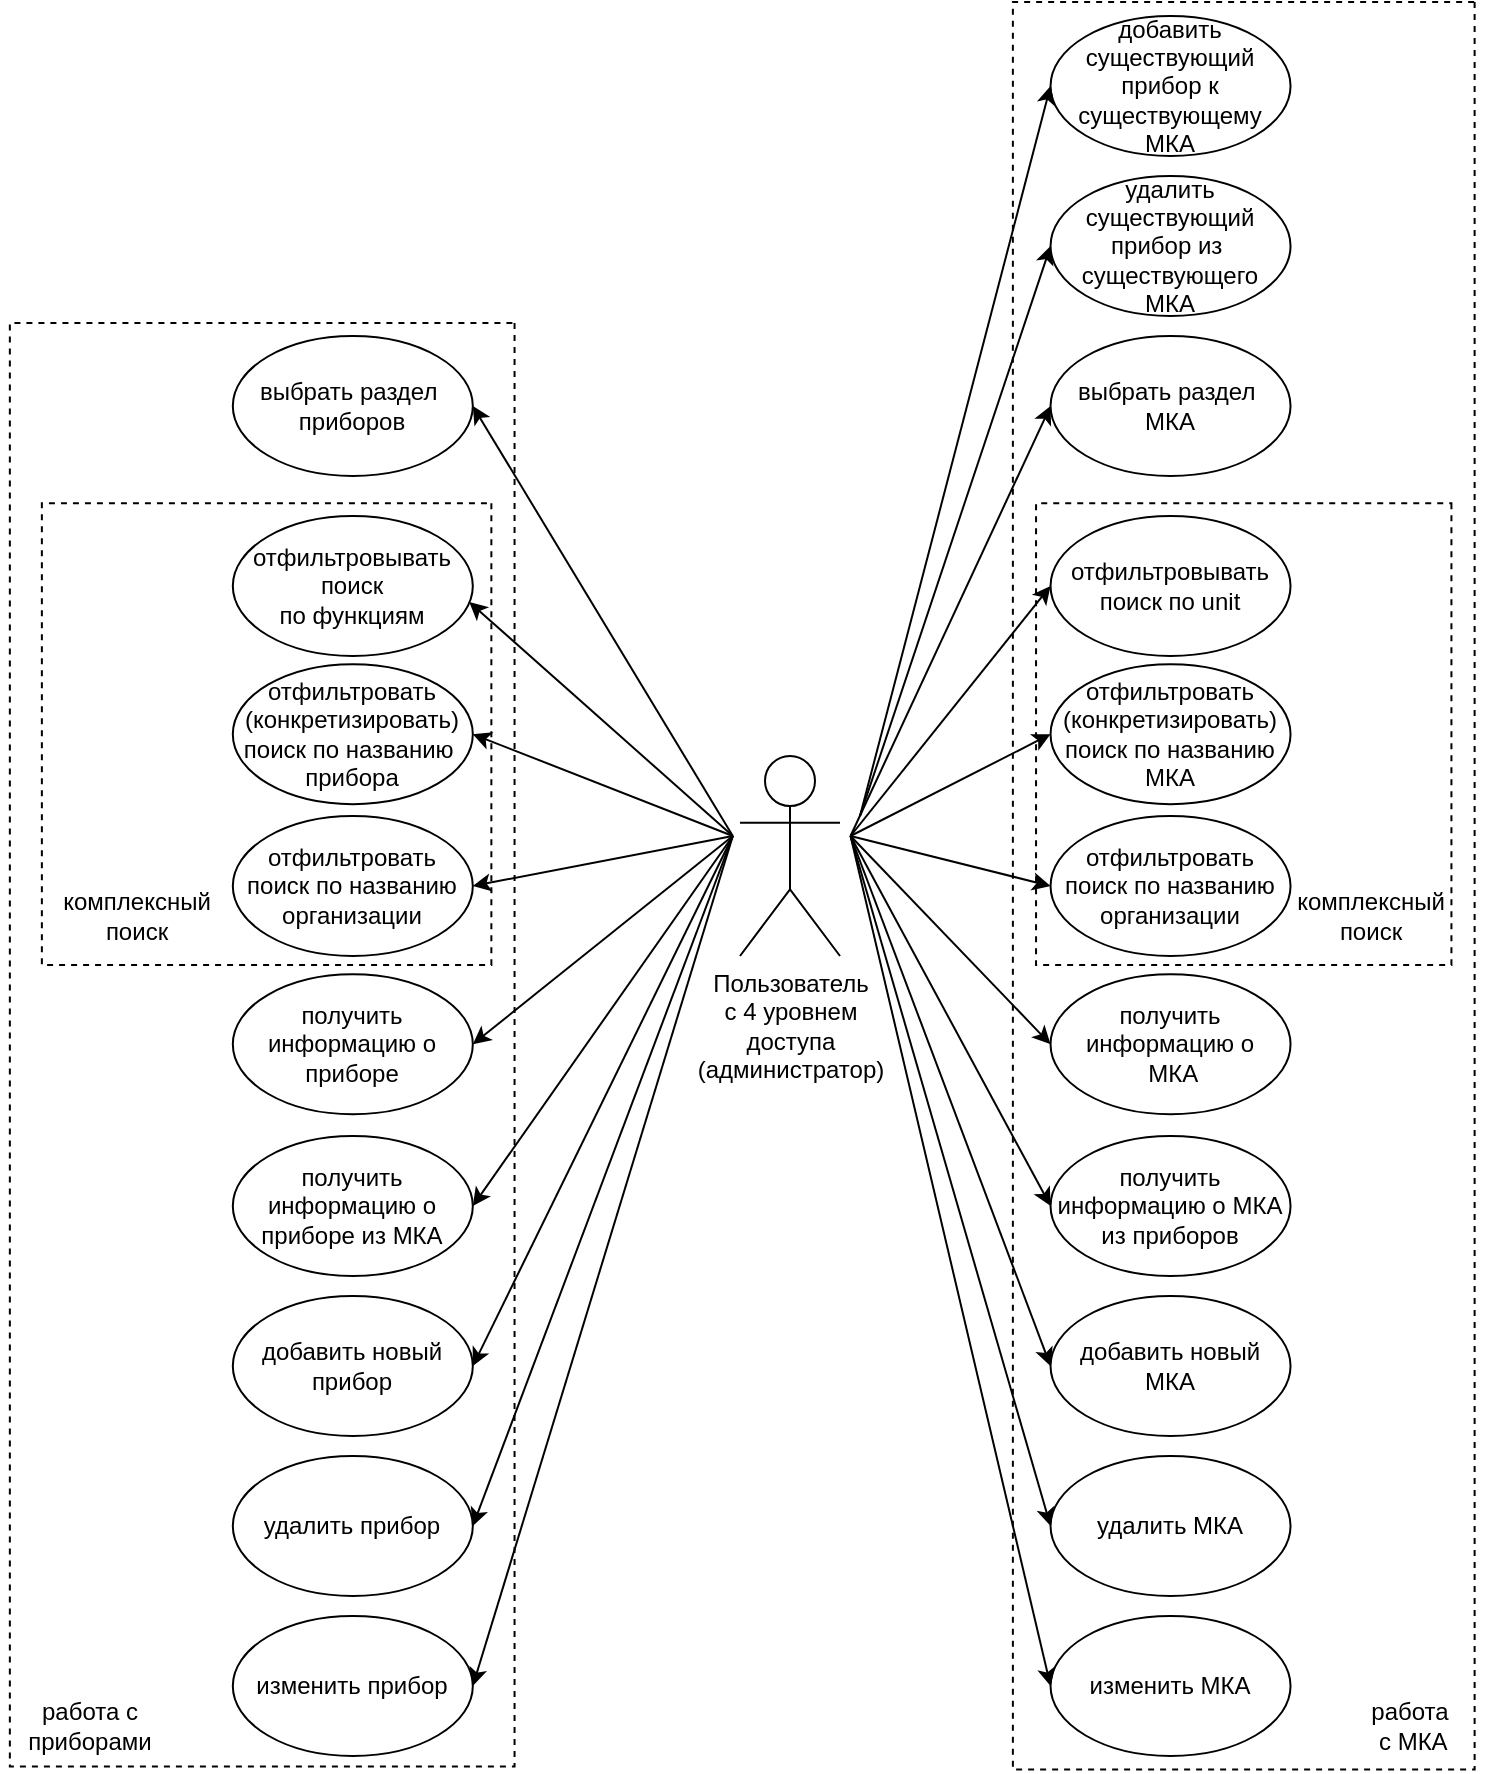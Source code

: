 <mxfile version="21.1.1" type="device">
  <diagram id="pygfT3u5NUwtUzpT6nLH" name="Страница 1">
    <mxGraphModel dx="1389" dy="686" grid="1" gridSize="10" guides="1" tooltips="1" connect="1" arrows="1" fold="1" page="1" pageScale="1" pageWidth="827" pageHeight="1169" math="0" shadow="0">
      <root>
        <mxCell id="0" />
        <mxCell id="1" parent="0" />
        <mxCell id="zXfdzL2uzl73-poieG-W-13" value="" style="rounded=0;whiteSpace=wrap;html=1;rotation=90;fillColor=none;dashed=1;" vertex="1" parent="1">
          <mxGeometry x="-189.74" y="648.22" width="721.68" height="252.35" as="geometry" />
        </mxCell>
        <mxCell id="7awePbtiz8HvHDE2oNdT-27" value="" style="rounded=0;whiteSpace=wrap;html=1;rotation=90;fillColor=none;dashed=1;" parent="1" vertex="1">
          <mxGeometry x="220" y="579.45" width="883.75" height="230.87" as="geometry" />
        </mxCell>
        <mxCell id="7awePbtiz8HvHDE2oNdT-33" value="" style="rounded=0;whiteSpace=wrap;html=1;rotation=90;fillColor=none;dashed=1;" parent="1" vertex="1">
          <mxGeometry x="546.44" y="515.24" width="230.86" height="207.69" as="geometry" />
        </mxCell>
        <mxCell id="7awePbtiz8HvHDE2oNdT-13" value="&lt;font style=&quot;vertical-align: inherit;&quot;&gt;&lt;font style=&quot;vertical-align: inherit;&quot;&gt;Пользователь &lt;/font&gt;&lt;/font&gt;&lt;br&gt;&lt;font style=&quot;vertical-align: inherit;&quot;&gt;&lt;font style=&quot;vertical-align: inherit;&quot;&gt;с 4 уровнем &lt;br&gt;доступа&lt;br&gt;(администратор)&lt;br&gt;&lt;/font&gt;&lt;/font&gt;" style="shape=umlActor;verticalLabelPosition=bottom;verticalAlign=top;html=1;outlineConnect=0;" parent="1" vertex="1">
          <mxGeometry x="410" y="630" width="50" height="100" as="geometry" />
        </mxCell>
        <mxCell id="7awePbtiz8HvHDE2oNdT-14" value="&lt;font style=&quot;vertical-align: inherit;&quot;&gt;&lt;font style=&quot;vertical-align: inherit;&quot;&gt;&lt;font style=&quot;vertical-align: inherit;&quot;&gt;&lt;font style=&quot;vertical-align: inherit;&quot;&gt;отфильтровывать поиск по unit&lt;/font&gt;&lt;/font&gt;&lt;/font&gt;&lt;/font&gt;" style="ellipse;whiteSpace=wrap;html=1;" parent="1" vertex="1">
          <mxGeometry x="565.27" y="510" width="120" height="70" as="geometry" />
        </mxCell>
        <mxCell id="7awePbtiz8HvHDE2oNdT-15" value="&lt;font style=&quot;vertical-align: inherit;&quot;&gt;&lt;font style=&quot;vertical-align: inherit;&quot;&gt;&lt;font style=&quot;vertical-align: inherit;&quot;&gt;&lt;font style=&quot;vertical-align: inherit;&quot;&gt;&lt;font style=&quot;vertical-align: inherit;&quot;&gt;&lt;font style=&quot;vertical-align: inherit;&quot;&gt;отфильтровать (конкретизировать) поиск по названию МКА&lt;/font&gt;&lt;/font&gt;&lt;/font&gt;&lt;/font&gt;&lt;/font&gt;&lt;/font&gt;" style="ellipse;whiteSpace=wrap;html=1;" parent="1" vertex="1">
          <mxGeometry x="565.27" y="584.09" width="120" height="70" as="geometry" />
        </mxCell>
        <mxCell id="7awePbtiz8HvHDE2oNdT-16" value="&lt;font style=&quot;vertical-align: inherit;&quot;&gt;&lt;font style=&quot;vertical-align: inherit;&quot;&gt;&lt;font style=&quot;vertical-align: inherit;&quot;&gt;&lt;font style=&quot;vertical-align: inherit;&quot;&gt;получить информацию о&lt;br&gt;&amp;nbsp;МКА&lt;/font&gt;&lt;/font&gt;&lt;/font&gt;&lt;/font&gt;" style="ellipse;whiteSpace=wrap;html=1;" parent="1" vertex="1">
          <mxGeometry x="565.27" y="739.13" width="120" height="70" as="geometry" />
        </mxCell>
        <mxCell id="7awePbtiz8HvHDE2oNdT-20" value="&lt;font style=&quot;vertical-align: inherit;&quot;&gt;&lt;font style=&quot;vertical-align: inherit;&quot;&gt;&lt;font style=&quot;vertical-align: inherit;&quot;&gt;&lt;font style=&quot;vertical-align: inherit;&quot;&gt;выбрать раздел&amp;nbsp; МКА&lt;/font&gt;&lt;/font&gt;&lt;/font&gt;&lt;/font&gt;" style="ellipse;whiteSpace=wrap;html=1;" parent="1" vertex="1">
          <mxGeometry x="565.27" y="420" width="120" height="70" as="geometry" />
        </mxCell>
        <mxCell id="7awePbtiz8HvHDE2oNdT-28" value="&lt;font style=&quot;vertical-align: inherit;&quot;&gt;&lt;font style=&quot;vertical-align: inherit;&quot;&gt;работа&lt;br&gt;&amp;nbsp;с МКА&lt;/font&gt;&lt;/font&gt;" style="text;html=1;strokeColor=none;fillColor=none;align=center;verticalAlign=middle;whiteSpace=wrap;rounded=0;dashed=1;" parent="1" vertex="1">
          <mxGeometry x="700" y="1100" width="90" height="30" as="geometry" />
        </mxCell>
        <mxCell id="7awePbtiz8HvHDE2oNdT-32" value="отфильтровать поиск по названию организации" style="ellipse;whiteSpace=wrap;html=1;" parent="1" vertex="1">
          <mxGeometry x="565.27" y="660" width="120" height="70" as="geometry" />
        </mxCell>
        <mxCell id="7awePbtiz8HvHDE2oNdT-34" value="комплексный &lt;br&gt;поиск" style="text;html=1;align=center;verticalAlign=middle;resizable=0;points=[];autosize=1;strokeColor=none;fillColor=none;" parent="1" vertex="1">
          <mxGeometry x="675.27" y="690" width="100" height="40" as="geometry" />
        </mxCell>
        <mxCell id="7awePbtiz8HvHDE2oNdT-46" value="" style="endArrow=classic;html=1;rounded=0;entryX=0;entryY=0.5;entryDx=0;entryDy=0;" parent="1" target="7awePbtiz8HvHDE2oNdT-20" edge="1">
          <mxGeometry width="50" height="50" relative="1" as="geometry">
            <mxPoint x="465.27" y="670" as="sourcePoint" />
            <mxPoint x="595.27" y="560" as="targetPoint" />
          </mxGeometry>
        </mxCell>
        <mxCell id="7awePbtiz8HvHDE2oNdT-47" value="" style="endArrow=classic;html=1;rounded=0;entryX=0;entryY=0.5;entryDx=0;entryDy=0;" parent="1" target="7awePbtiz8HvHDE2oNdT-14" edge="1">
          <mxGeometry width="50" height="50" relative="1" as="geometry">
            <mxPoint x="465.27" y="670" as="sourcePoint" />
            <mxPoint x="595.27" y="560" as="targetPoint" />
          </mxGeometry>
        </mxCell>
        <mxCell id="7awePbtiz8HvHDE2oNdT-48" value="" style="endArrow=classic;html=1;rounded=0;entryX=0;entryY=0.5;entryDx=0;entryDy=0;" parent="1" target="7awePbtiz8HvHDE2oNdT-15" edge="1">
          <mxGeometry width="50" height="50" relative="1" as="geometry">
            <mxPoint x="465.27" y="670" as="sourcePoint" />
            <mxPoint x="595.27" y="560" as="targetPoint" />
          </mxGeometry>
        </mxCell>
        <mxCell id="7awePbtiz8HvHDE2oNdT-49" value="" style="endArrow=classic;html=1;rounded=0;entryX=0;entryY=0.5;entryDx=0;entryDy=0;" parent="1" target="7awePbtiz8HvHDE2oNdT-32" edge="1">
          <mxGeometry width="50" height="50" relative="1" as="geometry">
            <mxPoint x="465.27" y="670" as="sourcePoint" />
            <mxPoint x="595.27" y="560" as="targetPoint" />
          </mxGeometry>
        </mxCell>
        <mxCell id="7awePbtiz8HvHDE2oNdT-50" value="" style="endArrow=classic;html=1;rounded=0;entryX=0;entryY=0.5;entryDx=0;entryDy=0;" parent="1" target="7awePbtiz8HvHDE2oNdT-16" edge="1">
          <mxGeometry width="50" height="50" relative="1" as="geometry">
            <mxPoint x="465.27" y="670" as="sourcePoint" />
            <mxPoint x="595.27" y="560" as="targetPoint" />
          </mxGeometry>
        </mxCell>
        <mxCell id="zXfdzL2uzl73-poieG-W-2" value="&lt;font style=&quot;vertical-align: inherit;&quot;&gt;&lt;font style=&quot;vertical-align: inherit;&quot;&gt;&lt;font style=&quot;vertical-align: inherit;&quot;&gt;&lt;font style=&quot;vertical-align: inherit;&quot;&gt;&lt;font style=&quot;vertical-align: inherit;&quot;&gt;&lt;font style=&quot;vertical-align: inherit;&quot;&gt;получить информацию о&amp;nbsp;&lt;/font&gt;&lt;/font&gt;&lt;font style=&quot;vertical-align: inherit;&quot;&gt;&lt;font style=&quot;vertical-align: inherit;&quot;&gt;МКА &lt;br&gt;из приборов&lt;/font&gt;&lt;/font&gt;&lt;/font&gt;&lt;/font&gt;&lt;/font&gt;&lt;/font&gt;" style="ellipse;whiteSpace=wrap;html=1;" vertex="1" parent="1">
          <mxGeometry x="565.27" y="820" width="120" height="70" as="geometry" />
        </mxCell>
        <mxCell id="zXfdzL2uzl73-poieG-W-3" value="" style="endArrow=classic;html=1;rounded=0;entryX=0;entryY=0.5;entryDx=0;entryDy=0;" edge="1" parent="1" target="zXfdzL2uzl73-poieG-W-2">
          <mxGeometry width="50" height="50" relative="1" as="geometry">
            <mxPoint x="465.27" y="670" as="sourcePoint" />
            <mxPoint x="665.27" y="650" as="targetPoint" />
          </mxGeometry>
        </mxCell>
        <mxCell id="zXfdzL2uzl73-poieG-W-4" value="" style="rounded=0;whiteSpace=wrap;html=1;rotation=90;fillColor=none;dashed=1;" vertex="1" parent="1">
          <mxGeometry x="57.88" y="506.72" width="230.86" height="224.75" as="geometry" />
        </mxCell>
        <mxCell id="zXfdzL2uzl73-poieG-W-5" value="&lt;font style=&quot;vertical-align: inherit;&quot;&gt;&lt;font style=&quot;vertical-align: inherit;&quot;&gt;&lt;font style=&quot;vertical-align: inherit;&quot;&gt;&lt;font style=&quot;vertical-align: inherit;&quot;&gt;отфильтровывать поиск &lt;br&gt;по функциям&lt;/font&gt;&lt;/font&gt;&lt;/font&gt;&lt;/font&gt;" style="ellipse;whiteSpace=wrap;html=1;" vertex="1" parent="1">
          <mxGeometry x="156.41" y="510" width="120" height="70" as="geometry" />
        </mxCell>
        <mxCell id="zXfdzL2uzl73-poieG-W-6" value="&lt;font style=&quot;vertical-align: inherit;&quot;&gt;&lt;font style=&quot;vertical-align: inherit;&quot;&gt;&lt;font style=&quot;vertical-align: inherit;&quot;&gt;&lt;font style=&quot;vertical-align: inherit;&quot;&gt;&lt;font style=&quot;vertical-align: inherit;&quot;&gt;&lt;font style=&quot;vertical-align: inherit;&quot;&gt;отфильтровать (конкретизировать) поиск по названию&amp;nbsp;&lt;br&gt;прибора&lt;br&gt;&lt;/font&gt;&lt;/font&gt;&lt;/font&gt;&lt;/font&gt;&lt;/font&gt;&lt;/font&gt;" style="ellipse;whiteSpace=wrap;html=1;" vertex="1" parent="1">
          <mxGeometry x="156.41" y="584.09" width="120" height="70" as="geometry" />
        </mxCell>
        <mxCell id="zXfdzL2uzl73-poieG-W-7" value="&lt;font style=&quot;vertical-align: inherit;&quot;&gt;&lt;font style=&quot;vertical-align: inherit;&quot;&gt;&lt;font style=&quot;vertical-align: inherit;&quot;&gt;&lt;font style=&quot;vertical-align: inherit;&quot;&gt;получить информацию о&lt;br&gt;приборе&lt;br&gt;&lt;/font&gt;&lt;/font&gt;&lt;/font&gt;&lt;/font&gt;" style="ellipse;whiteSpace=wrap;html=1;" vertex="1" parent="1">
          <mxGeometry x="156.41" y="739.13" width="120" height="70" as="geometry" />
        </mxCell>
        <mxCell id="zXfdzL2uzl73-poieG-W-8" value="&lt;font style=&quot;vertical-align: inherit;&quot;&gt;&lt;font style=&quot;vertical-align: inherit;&quot;&gt;&lt;font style=&quot;vertical-align: inherit;&quot;&gt;&lt;font style=&quot;vertical-align: inherit;&quot;&gt;выбрать раздел&amp;nbsp; приборов&lt;/font&gt;&lt;/font&gt;&lt;/font&gt;&lt;/font&gt;" style="ellipse;whiteSpace=wrap;html=1;" vertex="1" parent="1">
          <mxGeometry x="156.41" y="420" width="120" height="70" as="geometry" />
        </mxCell>
        <mxCell id="zXfdzL2uzl73-poieG-W-9" value="&lt;font style=&quot;vertical-align: inherit;&quot;&gt;&lt;font style=&quot;vertical-align: inherit;&quot;&gt;работа с приборами&lt;/font&gt;&lt;/font&gt;" style="text;html=1;strokeColor=none;fillColor=none;align=center;verticalAlign=middle;whiteSpace=wrap;rounded=0;dashed=1;" vertex="1" parent="1">
          <mxGeometry x="40" y="1100" width="90" height="30" as="geometry" />
        </mxCell>
        <mxCell id="zXfdzL2uzl73-poieG-W-10" value="отфильтровать поиск по названию организации" style="ellipse;whiteSpace=wrap;html=1;" vertex="1" parent="1">
          <mxGeometry x="156.41" y="660" width="120" height="70" as="geometry" />
        </mxCell>
        <mxCell id="zXfdzL2uzl73-poieG-W-11" value="комплексный &lt;br&gt;поиск" style="text;html=1;align=center;verticalAlign=middle;resizable=0;points=[];autosize=1;strokeColor=none;fillColor=none;" vertex="1" parent="1">
          <mxGeometry x="57.88" y="690" width="100" height="40" as="geometry" />
        </mxCell>
        <mxCell id="zXfdzL2uzl73-poieG-W-12" value="&lt;font style=&quot;vertical-align: inherit;&quot;&gt;&lt;font style=&quot;vertical-align: inherit;&quot;&gt;&lt;font style=&quot;vertical-align: inherit;&quot;&gt;&lt;font style=&quot;vertical-align: inherit;&quot;&gt;&lt;font style=&quot;vertical-align: inherit;&quot;&gt;&lt;font style=&quot;vertical-align: inherit;&quot;&gt;получить информацию о приборе из МКА&lt;/font&gt;&lt;/font&gt;&lt;font style=&quot;vertical-align: inherit;&quot;&gt;&lt;font style=&quot;vertical-align: inherit;&quot;&gt;&lt;br&gt;&lt;/font&gt;&lt;/font&gt;&lt;/font&gt;&lt;/font&gt;&lt;/font&gt;&lt;/font&gt;" style="ellipse;whiteSpace=wrap;html=1;" vertex="1" parent="1">
          <mxGeometry x="156.41" y="820" width="120" height="70" as="geometry" />
        </mxCell>
        <mxCell id="zXfdzL2uzl73-poieG-W-14" value="" style="endArrow=classic;html=1;rounded=0;entryX=1;entryY=0.5;entryDx=0;entryDy=0;" edge="1" parent="1" target="zXfdzL2uzl73-poieG-W-8">
          <mxGeometry width="50" height="50" relative="1" as="geometry">
            <mxPoint x="406.41" y="670" as="sourcePoint" />
            <mxPoint x="430.12" y="490" as="targetPoint" />
          </mxGeometry>
        </mxCell>
        <mxCell id="zXfdzL2uzl73-poieG-W-15" value="" style="endArrow=classic;html=1;rounded=0;entryX=0.985;entryY=0.614;entryDx=0;entryDy=0;entryPerimeter=0;" edge="1" parent="1" target="zXfdzL2uzl73-poieG-W-5">
          <mxGeometry width="50" height="50" relative="1" as="geometry">
            <mxPoint x="406.41" y="670" as="sourcePoint" />
            <mxPoint x="616.41" y="650" as="targetPoint" />
          </mxGeometry>
        </mxCell>
        <mxCell id="zXfdzL2uzl73-poieG-W-16" value="" style="endArrow=classic;html=1;rounded=0;entryX=1;entryY=0.5;entryDx=0;entryDy=0;" edge="1" parent="1" target="zXfdzL2uzl73-poieG-W-6">
          <mxGeometry width="50" height="50" relative="1" as="geometry">
            <mxPoint x="406.41" y="670" as="sourcePoint" />
            <mxPoint x="616.41" y="650" as="targetPoint" />
          </mxGeometry>
        </mxCell>
        <mxCell id="zXfdzL2uzl73-poieG-W-17" value="" style="endArrow=classic;html=1;rounded=0;entryX=1;entryY=0.5;entryDx=0;entryDy=0;" edge="1" parent="1" target="zXfdzL2uzl73-poieG-W-10">
          <mxGeometry width="50" height="50" relative="1" as="geometry">
            <mxPoint x="406.41" y="670" as="sourcePoint" />
            <mxPoint x="616.41" y="650" as="targetPoint" />
          </mxGeometry>
        </mxCell>
        <mxCell id="zXfdzL2uzl73-poieG-W-18" value="" style="endArrow=classic;html=1;rounded=0;entryX=1;entryY=0.5;entryDx=0;entryDy=0;" edge="1" parent="1" target="zXfdzL2uzl73-poieG-W-7">
          <mxGeometry width="50" height="50" relative="1" as="geometry">
            <mxPoint x="406.41" y="670" as="sourcePoint" />
            <mxPoint x="616.41" y="650" as="targetPoint" />
          </mxGeometry>
        </mxCell>
        <mxCell id="zXfdzL2uzl73-poieG-W-19" value="" style="endArrow=classic;html=1;rounded=0;entryX=1;entryY=0.5;entryDx=0;entryDy=0;" edge="1" parent="1" target="zXfdzL2uzl73-poieG-W-12">
          <mxGeometry width="50" height="50" relative="1" as="geometry">
            <mxPoint x="406.41" y="670" as="sourcePoint" />
            <mxPoint x="616.41" y="650" as="targetPoint" />
          </mxGeometry>
        </mxCell>
        <mxCell id="zXfdzL2uzl73-poieG-W-20" value="&lt;font style=&quot;vertical-align: inherit;&quot;&gt;&lt;font style=&quot;vertical-align: inherit;&quot;&gt;&lt;font style=&quot;vertical-align: inherit;&quot;&gt;&lt;font style=&quot;vertical-align: inherit;&quot;&gt;&lt;font style=&quot;vertical-align: inherit;&quot;&gt;&lt;font style=&quot;vertical-align: inherit;&quot;&gt;добавить новый прибор&lt;br&gt;&lt;/font&gt;&lt;/font&gt;&lt;/font&gt;&lt;/font&gt;&lt;/font&gt;&lt;/font&gt;" style="ellipse;whiteSpace=wrap;html=1;" vertex="1" parent="1">
          <mxGeometry x="156.41" y="900" width="120" height="70" as="geometry" />
        </mxCell>
        <mxCell id="zXfdzL2uzl73-poieG-W-21" value="&lt;font style=&quot;vertical-align: inherit;&quot;&gt;&lt;font style=&quot;vertical-align: inherit;&quot;&gt;&lt;font style=&quot;vertical-align: inherit;&quot;&gt;&lt;font style=&quot;vertical-align: inherit;&quot;&gt;&lt;font style=&quot;vertical-align: inherit;&quot;&gt;&lt;font style=&quot;vertical-align: inherit;&quot;&gt;удалить прибор&lt;br&gt;&lt;/font&gt;&lt;/font&gt;&lt;/font&gt;&lt;/font&gt;&lt;/font&gt;&lt;/font&gt;" style="ellipse;whiteSpace=wrap;html=1;" vertex="1" parent="1">
          <mxGeometry x="156.41" y="980" width="120" height="70" as="geometry" />
        </mxCell>
        <mxCell id="zXfdzL2uzl73-poieG-W-22" value="&lt;font style=&quot;vertical-align: inherit;&quot;&gt;&lt;font style=&quot;vertical-align: inherit;&quot;&gt;&lt;font style=&quot;vertical-align: inherit;&quot;&gt;&lt;font style=&quot;vertical-align: inherit;&quot;&gt;&lt;font style=&quot;vertical-align: inherit;&quot;&gt;&lt;font style=&quot;vertical-align: inherit;&quot;&gt;изменить прибор&lt;br&gt;&lt;/font&gt;&lt;/font&gt;&lt;/font&gt;&lt;/font&gt;&lt;/font&gt;&lt;/font&gt;" style="ellipse;whiteSpace=wrap;html=1;" vertex="1" parent="1">
          <mxGeometry x="156.41" y="1060" width="120" height="70" as="geometry" />
        </mxCell>
        <mxCell id="zXfdzL2uzl73-poieG-W-23" value="&lt;font style=&quot;vertical-align: inherit;&quot;&gt;&lt;font style=&quot;vertical-align: inherit;&quot;&gt;&lt;font style=&quot;vertical-align: inherit;&quot;&gt;&lt;font style=&quot;vertical-align: inherit;&quot;&gt;&lt;font style=&quot;vertical-align: inherit;&quot;&gt;&lt;font style=&quot;vertical-align: inherit;&quot;&gt;добавить новый МКА&lt;br&gt;&lt;/font&gt;&lt;/font&gt;&lt;/font&gt;&lt;/font&gt;&lt;/font&gt;&lt;/font&gt;" style="ellipse;whiteSpace=wrap;html=1;" vertex="1" parent="1">
          <mxGeometry x="565.27" y="900" width="120" height="70" as="geometry" />
        </mxCell>
        <mxCell id="zXfdzL2uzl73-poieG-W-24" value="&lt;font style=&quot;vertical-align: inherit;&quot;&gt;&lt;font style=&quot;vertical-align: inherit;&quot;&gt;&lt;font style=&quot;vertical-align: inherit;&quot;&gt;&lt;font style=&quot;vertical-align: inherit;&quot;&gt;&lt;font style=&quot;vertical-align: inherit;&quot;&gt;&lt;font style=&quot;vertical-align: inherit;&quot;&gt;удалить МКА&lt;br&gt;&lt;/font&gt;&lt;/font&gt;&lt;/font&gt;&lt;/font&gt;&lt;/font&gt;&lt;/font&gt;" style="ellipse;whiteSpace=wrap;html=1;" vertex="1" parent="1">
          <mxGeometry x="565.27" y="980" width="120" height="70" as="geometry" />
        </mxCell>
        <mxCell id="zXfdzL2uzl73-poieG-W-25" value="&lt;font style=&quot;vertical-align: inherit;&quot;&gt;&lt;font style=&quot;vertical-align: inherit;&quot;&gt;&lt;font style=&quot;vertical-align: inherit;&quot;&gt;&lt;font style=&quot;vertical-align: inherit;&quot;&gt;&lt;font style=&quot;vertical-align: inherit;&quot;&gt;&lt;font style=&quot;vertical-align: inherit;&quot;&gt;изменить МКА&lt;br&gt;&lt;/font&gt;&lt;/font&gt;&lt;/font&gt;&lt;/font&gt;&lt;/font&gt;&lt;/font&gt;" style="ellipse;whiteSpace=wrap;html=1;" vertex="1" parent="1">
          <mxGeometry x="565.27" y="1060" width="120" height="70" as="geometry" />
        </mxCell>
        <mxCell id="zXfdzL2uzl73-poieG-W-26" value="" style="endArrow=classic;html=1;rounded=0;entryX=0;entryY=0.5;entryDx=0;entryDy=0;" edge="1" parent="1" target="zXfdzL2uzl73-poieG-W-23">
          <mxGeometry width="50" height="50" relative="1" as="geometry">
            <mxPoint x="465.27" y="670" as="sourcePoint" />
            <mxPoint x="455.27" y="990" as="targetPoint" />
          </mxGeometry>
        </mxCell>
        <mxCell id="zXfdzL2uzl73-poieG-W-27" value="" style="endArrow=classic;html=1;rounded=0;entryX=0;entryY=0.5;entryDx=0;entryDy=0;" edge="1" parent="1" target="zXfdzL2uzl73-poieG-W-24">
          <mxGeometry width="50" height="50" relative="1" as="geometry">
            <mxPoint x="465.27" y="670" as="sourcePoint" />
            <mxPoint x="455.27" y="860" as="targetPoint" />
          </mxGeometry>
        </mxCell>
        <mxCell id="zXfdzL2uzl73-poieG-W-28" value="" style="endArrow=classic;html=1;rounded=0;entryX=0;entryY=0.5;entryDx=0;entryDy=0;" edge="1" parent="1" target="zXfdzL2uzl73-poieG-W-25">
          <mxGeometry width="50" height="50" relative="1" as="geometry">
            <mxPoint x="465.27" y="670" as="sourcePoint" />
            <mxPoint x="455.27" y="930" as="targetPoint" />
          </mxGeometry>
        </mxCell>
        <mxCell id="zXfdzL2uzl73-poieG-W-29" value="" style="endArrow=classic;html=1;rounded=0;entryX=1;entryY=0.5;entryDx=0;entryDy=0;" edge="1" parent="1" target="zXfdzL2uzl73-poieG-W-20">
          <mxGeometry width="50" height="50" relative="1" as="geometry">
            <mxPoint x="406.41" y="670" as="sourcePoint" />
            <mxPoint x="456.41" y="720" as="targetPoint" />
          </mxGeometry>
        </mxCell>
        <mxCell id="zXfdzL2uzl73-poieG-W-30" value="" style="endArrow=classic;html=1;rounded=0;entryX=1;entryY=0.5;entryDx=0;entryDy=0;" edge="1" parent="1" target="zXfdzL2uzl73-poieG-W-21">
          <mxGeometry width="50" height="50" relative="1" as="geometry">
            <mxPoint x="406.41" y="670" as="sourcePoint" />
            <mxPoint x="456.41" y="790" as="targetPoint" />
          </mxGeometry>
        </mxCell>
        <mxCell id="zXfdzL2uzl73-poieG-W-31" value="" style="endArrow=classic;html=1;rounded=0;entryX=1;entryY=0.5;entryDx=0;entryDy=0;" edge="1" parent="1" target="zXfdzL2uzl73-poieG-W-22">
          <mxGeometry width="50" height="50" relative="1" as="geometry">
            <mxPoint x="406.41" y="670" as="sourcePoint" />
            <mxPoint x="456.41" y="860" as="targetPoint" />
          </mxGeometry>
        </mxCell>
        <mxCell id="zXfdzL2uzl73-poieG-W-32" value="добавить существующий прибор к существующему МКА" style="ellipse;whiteSpace=wrap;html=1;" vertex="1" parent="1">
          <mxGeometry x="565.27" y="260" width="120" height="70" as="geometry" />
        </mxCell>
        <mxCell id="zXfdzL2uzl73-poieG-W-33" value="удалить существующий прибор из&amp;nbsp; существующего &lt;br&gt;МКА" style="ellipse;whiteSpace=wrap;html=1;" vertex="1" parent="1">
          <mxGeometry x="565.27" y="340" width="120" height="70" as="geometry" />
        </mxCell>
        <mxCell id="zXfdzL2uzl73-poieG-W-34" value="" style="endArrow=classic;html=1;rounded=0;entryX=0;entryY=0.5;entryDx=0;entryDy=0;" edge="1" parent="1" target="zXfdzL2uzl73-poieG-W-33">
          <mxGeometry width="50" height="50" relative="1" as="geometry">
            <mxPoint x="470" y="660" as="sourcePoint" />
            <mxPoint x="575" y="465" as="targetPoint" />
          </mxGeometry>
        </mxCell>
        <mxCell id="zXfdzL2uzl73-poieG-W-35" value="" style="endArrow=classic;html=1;rounded=0;entryX=0;entryY=0.5;entryDx=0;entryDy=0;" edge="1" parent="1" target="zXfdzL2uzl73-poieG-W-32">
          <mxGeometry width="50" height="50" relative="1" as="geometry">
            <mxPoint x="470" y="660" as="sourcePoint" />
            <mxPoint x="480" y="570" as="targetPoint" />
          </mxGeometry>
        </mxCell>
      </root>
    </mxGraphModel>
  </diagram>
</mxfile>
